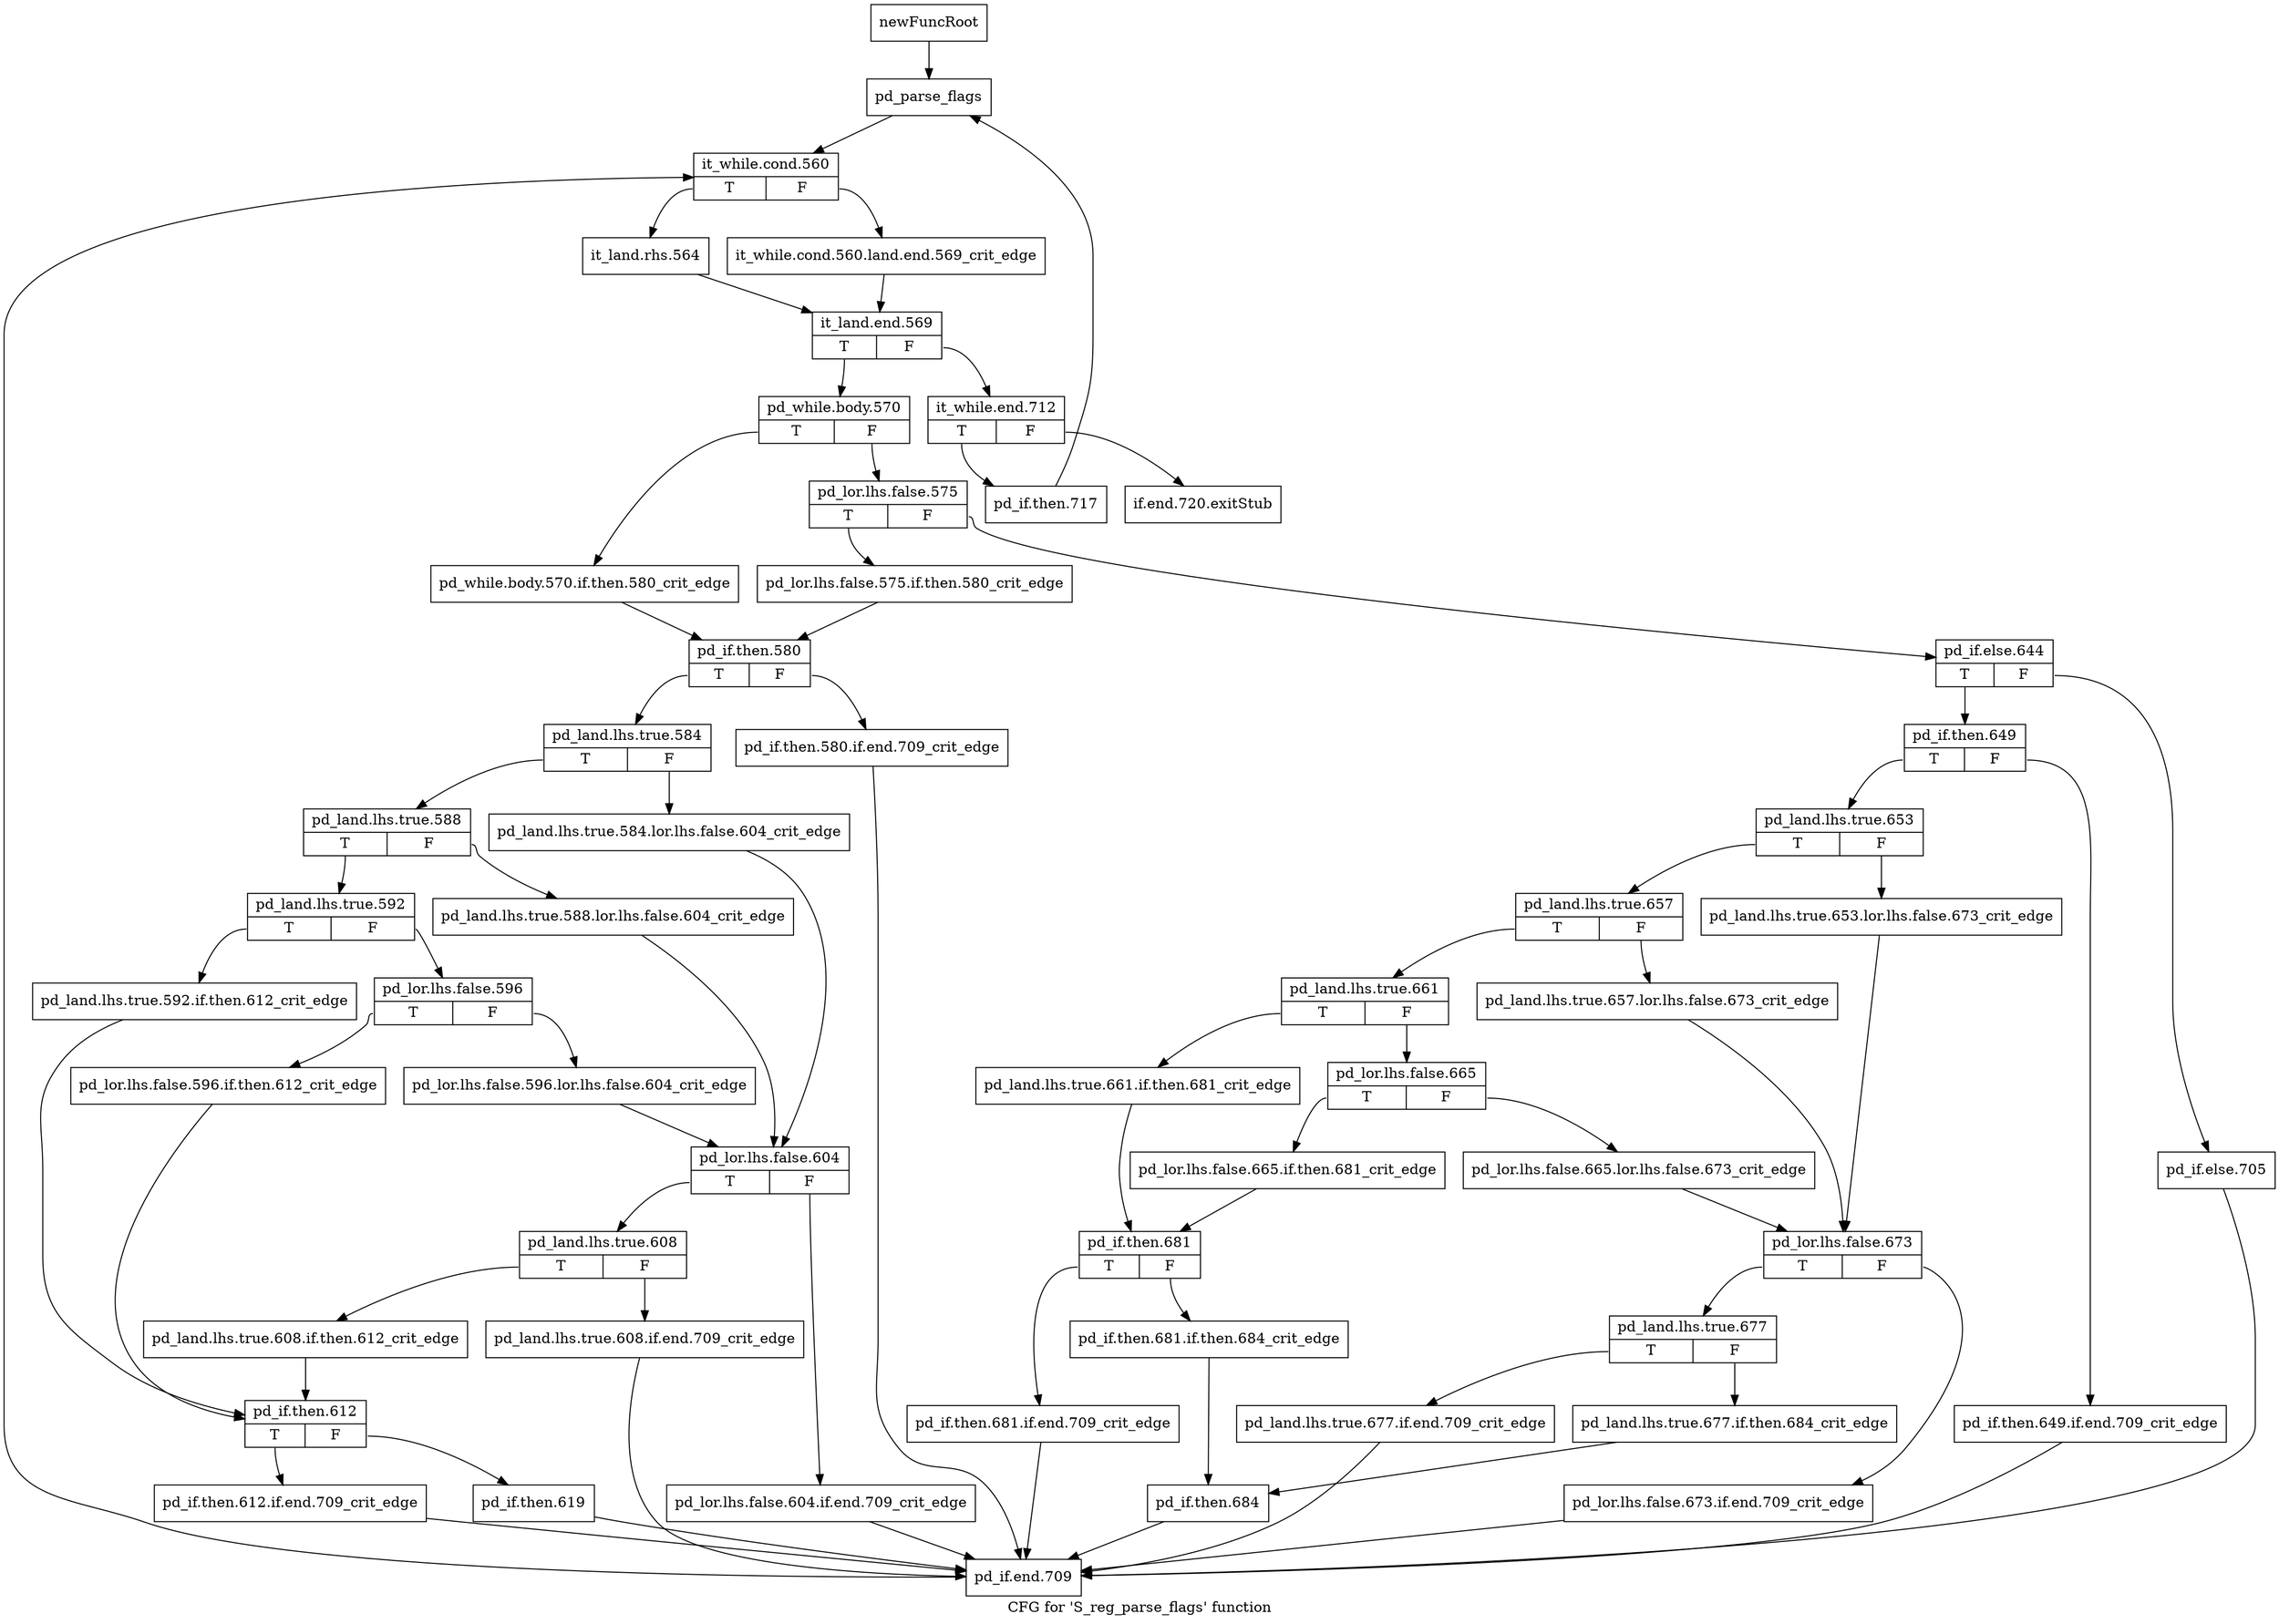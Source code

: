 digraph "CFG for 'S_reg_parse_flags' function" {
	label="CFG for 'S_reg_parse_flags' function";

	Node0x511aff0 [shape=record,label="{newFuncRoot}"];
	Node0x511aff0 -> Node0x511b090;
	Node0x511b040 [shape=record,label="{if.end.720.exitStub}"];
	Node0x511b090 [shape=record,label="{pd_parse_flags}"];
	Node0x511b090 -> Node0x511b0e0;
	Node0x511b0e0 [shape=record,label="{it_while.cond.560|{<s0>T|<s1>F}}"];
	Node0x511b0e0:s0 -> Node0x511b180;
	Node0x511b0e0:s1 -> Node0x511b130;
	Node0x511b130 [shape=record,label="{it_while.cond.560.land.end.569_crit_edge}"];
	Node0x511b130 -> Node0x511b1d0;
	Node0x511b180 [shape=record,label="{it_land.rhs.564}"];
	Node0x511b180 -> Node0x511b1d0;
	Node0x511b1d0 [shape=record,label="{it_land.end.569|{<s0>T|<s1>F}}"];
	Node0x511b1d0:s0 -> Node0x511b2c0;
	Node0x511b1d0:s1 -> Node0x511b220;
	Node0x511b220 [shape=record,label="{it_while.end.712|{<s0>T|<s1>F}}"];
	Node0x511b220:s0 -> Node0x511b270;
	Node0x511b220:s1 -> Node0x511b040;
	Node0x511b270 [shape=record,label="{pd_if.then.717}"];
	Node0x511b270 -> Node0x511b090;
	Node0x511b2c0 [shape=record,label="{pd_while.body.570|{<s0>T|<s1>F}}"];
	Node0x511b2c0:s0 -> Node0x511ba90;
	Node0x511b2c0:s1 -> Node0x511b310;
	Node0x511b310 [shape=record,label="{pd_lor.lhs.false.575|{<s0>T|<s1>F}}"];
	Node0x511b310:s0 -> Node0x511ba40;
	Node0x511b310:s1 -> Node0x511b360;
	Node0x511b360 [shape=record,label="{pd_if.else.644|{<s0>T|<s1>F}}"];
	Node0x511b360:s0 -> Node0x511b400;
	Node0x511b360:s1 -> Node0x511b3b0;
	Node0x511b3b0 [shape=record,label="{pd_if.else.705}"];
	Node0x511b3b0 -> Node0x511c0d0;
	Node0x511b400 [shape=record,label="{pd_if.then.649|{<s0>T|<s1>F}}"];
	Node0x511b400:s0 -> Node0x511b4a0;
	Node0x511b400:s1 -> Node0x511b450;
	Node0x511b450 [shape=record,label="{pd_if.then.649.if.end.709_crit_edge}"];
	Node0x511b450 -> Node0x511c0d0;
	Node0x511b4a0 [shape=record,label="{pd_land.lhs.true.653|{<s0>T|<s1>F}}"];
	Node0x511b4a0:s0 -> Node0x511b540;
	Node0x511b4a0:s1 -> Node0x511b4f0;
	Node0x511b4f0 [shape=record,label="{pd_land.lhs.true.653.lor.lhs.false.673_crit_edge}"];
	Node0x511b4f0 -> Node0x511b6d0;
	Node0x511b540 [shape=record,label="{pd_land.lhs.true.657|{<s0>T|<s1>F}}"];
	Node0x511b540:s0 -> Node0x511b5e0;
	Node0x511b540:s1 -> Node0x511b590;
	Node0x511b590 [shape=record,label="{pd_land.lhs.true.657.lor.lhs.false.673_crit_edge}"];
	Node0x511b590 -> Node0x511b6d0;
	Node0x511b5e0 [shape=record,label="{pd_land.lhs.true.661|{<s0>T|<s1>F}}"];
	Node0x511b5e0:s0 -> Node0x511b8b0;
	Node0x511b5e0:s1 -> Node0x511b630;
	Node0x511b630 [shape=record,label="{pd_lor.lhs.false.665|{<s0>T|<s1>F}}"];
	Node0x511b630:s0 -> Node0x511b860;
	Node0x511b630:s1 -> Node0x511b680;
	Node0x511b680 [shape=record,label="{pd_lor.lhs.false.665.lor.lhs.false.673_crit_edge}"];
	Node0x511b680 -> Node0x511b6d0;
	Node0x511b6d0 [shape=record,label="{pd_lor.lhs.false.673|{<s0>T|<s1>F}}"];
	Node0x511b6d0:s0 -> Node0x511b770;
	Node0x511b6d0:s1 -> Node0x511b720;
	Node0x511b720 [shape=record,label="{pd_lor.lhs.false.673.if.end.709_crit_edge}"];
	Node0x511b720 -> Node0x511c0d0;
	Node0x511b770 [shape=record,label="{pd_land.lhs.true.677|{<s0>T|<s1>F}}"];
	Node0x511b770:s0 -> Node0x511b810;
	Node0x511b770:s1 -> Node0x511b7c0;
	Node0x511b7c0 [shape=record,label="{pd_land.lhs.true.677.if.then.684_crit_edge}"];
	Node0x511b7c0 -> Node0x511b9a0;
	Node0x511b810 [shape=record,label="{pd_land.lhs.true.677.if.end.709_crit_edge}"];
	Node0x511b810 -> Node0x511c0d0;
	Node0x511b860 [shape=record,label="{pd_lor.lhs.false.665.if.then.681_crit_edge}"];
	Node0x511b860 -> Node0x511b900;
	Node0x511b8b0 [shape=record,label="{pd_land.lhs.true.661.if.then.681_crit_edge}"];
	Node0x511b8b0 -> Node0x511b900;
	Node0x511b900 [shape=record,label="{pd_if.then.681|{<s0>T|<s1>F}}"];
	Node0x511b900:s0 -> Node0x511b9f0;
	Node0x511b900:s1 -> Node0x511b950;
	Node0x511b950 [shape=record,label="{pd_if.then.681.if.then.684_crit_edge}"];
	Node0x511b950 -> Node0x511b9a0;
	Node0x511b9a0 [shape=record,label="{pd_if.then.684}"];
	Node0x511b9a0 -> Node0x511c0d0;
	Node0x511b9f0 [shape=record,label="{pd_if.then.681.if.end.709_crit_edge}"];
	Node0x511b9f0 -> Node0x511c0d0;
	Node0x511ba40 [shape=record,label="{pd_lor.lhs.false.575.if.then.580_crit_edge}"];
	Node0x511ba40 -> Node0x511bae0;
	Node0x511ba90 [shape=record,label="{pd_while.body.570.if.then.580_crit_edge}"];
	Node0x511ba90 -> Node0x511bae0;
	Node0x511bae0 [shape=record,label="{pd_if.then.580|{<s0>T|<s1>F}}"];
	Node0x511bae0:s0 -> Node0x511bb80;
	Node0x511bae0:s1 -> Node0x511bb30;
	Node0x511bb30 [shape=record,label="{pd_if.then.580.if.end.709_crit_edge}"];
	Node0x511bb30 -> Node0x511c0d0;
	Node0x511bb80 [shape=record,label="{pd_land.lhs.true.584|{<s0>T|<s1>F}}"];
	Node0x511bb80:s0 -> Node0x511bc20;
	Node0x511bb80:s1 -> Node0x511bbd0;
	Node0x511bbd0 [shape=record,label="{pd_land.lhs.true.584.lor.lhs.false.604_crit_edge}"];
	Node0x511bbd0 -> Node0x511bdb0;
	Node0x511bc20 [shape=record,label="{pd_land.lhs.true.588|{<s0>T|<s1>F}}"];
	Node0x511bc20:s0 -> Node0x511bcc0;
	Node0x511bc20:s1 -> Node0x511bc70;
	Node0x511bc70 [shape=record,label="{pd_land.lhs.true.588.lor.lhs.false.604_crit_edge}"];
	Node0x511bc70 -> Node0x511bdb0;
	Node0x511bcc0 [shape=record,label="{pd_land.lhs.true.592|{<s0>T|<s1>F}}"];
	Node0x511bcc0:s0 -> Node0x511bf90;
	Node0x511bcc0:s1 -> Node0x511bd10;
	Node0x511bd10 [shape=record,label="{pd_lor.lhs.false.596|{<s0>T|<s1>F}}"];
	Node0x511bd10:s0 -> Node0x511bf40;
	Node0x511bd10:s1 -> Node0x511bd60;
	Node0x511bd60 [shape=record,label="{pd_lor.lhs.false.596.lor.lhs.false.604_crit_edge}"];
	Node0x511bd60 -> Node0x511bdb0;
	Node0x511bdb0 [shape=record,label="{pd_lor.lhs.false.604|{<s0>T|<s1>F}}"];
	Node0x511bdb0:s0 -> Node0x511be50;
	Node0x511bdb0:s1 -> Node0x511be00;
	Node0x511be00 [shape=record,label="{pd_lor.lhs.false.604.if.end.709_crit_edge}"];
	Node0x511be00 -> Node0x511c0d0;
	Node0x511be50 [shape=record,label="{pd_land.lhs.true.608|{<s0>T|<s1>F}}"];
	Node0x511be50:s0 -> Node0x511bef0;
	Node0x511be50:s1 -> Node0x511bea0;
	Node0x511bea0 [shape=record,label="{pd_land.lhs.true.608.if.end.709_crit_edge}"];
	Node0x511bea0 -> Node0x511c0d0;
	Node0x511bef0 [shape=record,label="{pd_land.lhs.true.608.if.then.612_crit_edge}"];
	Node0x511bef0 -> Node0x511bfe0;
	Node0x511bf40 [shape=record,label="{pd_lor.lhs.false.596.if.then.612_crit_edge}"];
	Node0x511bf40 -> Node0x511bfe0;
	Node0x511bf90 [shape=record,label="{pd_land.lhs.true.592.if.then.612_crit_edge}"];
	Node0x511bf90 -> Node0x511bfe0;
	Node0x511bfe0 [shape=record,label="{pd_if.then.612|{<s0>T|<s1>F}}"];
	Node0x511bfe0:s0 -> Node0x511c080;
	Node0x511bfe0:s1 -> Node0x511c030;
	Node0x511c030 [shape=record,label="{pd_if.then.619}"];
	Node0x511c030 -> Node0x511c0d0;
	Node0x511c080 [shape=record,label="{pd_if.then.612.if.end.709_crit_edge}"];
	Node0x511c080 -> Node0x511c0d0;
	Node0x511c0d0 [shape=record,label="{pd_if.end.709}"];
	Node0x511c0d0 -> Node0x511b0e0;
}
